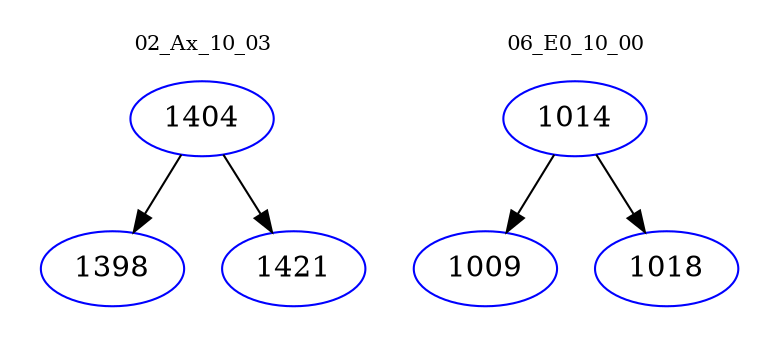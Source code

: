 digraph{
subgraph cluster_0 {
color = white
label = "02_Ax_10_03";
fontsize=10;
T0_1404 [label="1404", color="blue"]
T0_1404 -> T0_1398 [color="black"]
T0_1398 [label="1398", color="blue"]
T0_1404 -> T0_1421 [color="black"]
T0_1421 [label="1421", color="blue"]
}
subgraph cluster_1 {
color = white
label = "06_E0_10_00";
fontsize=10;
T1_1014 [label="1014", color="blue"]
T1_1014 -> T1_1009 [color="black"]
T1_1009 [label="1009", color="blue"]
T1_1014 -> T1_1018 [color="black"]
T1_1018 [label="1018", color="blue"]
}
}
